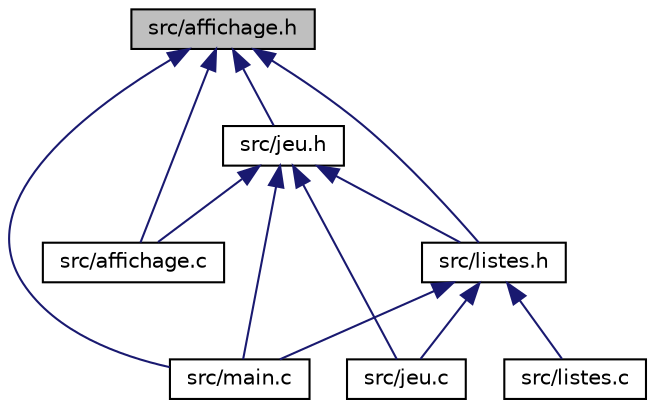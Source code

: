 digraph "src/affichage.h"
{
 // LATEX_PDF_SIZE
  edge [fontname="Helvetica",fontsize="10",labelfontname="Helvetica",labelfontsize="10"];
  node [fontname="Helvetica",fontsize="10",shape=record];
  Node1 [label="src/affichage.h",height=0.2,width=0.4,color="black", fillcolor="grey75", style="filled", fontcolor="black",tooltip="fichier de l'ensemble des appels des fonctions pour l'affichage"];
  Node1 -> Node2 [dir="back",color="midnightblue",fontsize="10",style="solid"];
  Node2 [label="src/affichage.c",height=0.2,width=0.4,color="black", fillcolor="white", style="filled",URL="$affichage_8c.html",tooltip="Fichier de l'ensemble des fonctions pour l'affichage."];
  Node1 -> Node3 [dir="back",color="midnightblue",fontsize="10",style="solid"];
  Node3 [label="src/jeu.h",height=0.2,width=0.4,color="black", fillcolor="white", style="filled",URL="$jeu_8h.html",tooltip="fichier de l'ensemble des appels de fonctions pour le bon fonctionnement du jeu"];
  Node3 -> Node2 [dir="back",color="midnightblue",fontsize="10",style="solid"];
  Node3 -> Node4 [dir="back",color="midnightblue",fontsize="10",style="solid"];
  Node4 [label="src/jeu.c",height=0.2,width=0.4,color="black", fillcolor="white", style="filled",URL="$jeu_8c.html",tooltip="fichier qui contient l'ensemble des fonctions et procedure pour le jeu"];
  Node3 -> Node5 [dir="back",color="midnightblue",fontsize="10",style="solid"];
  Node5 [label="src/listes.h",height=0.2,width=0.4,color="black", fillcolor="white", style="filled",URL="$listes_8h.html",tooltip="Fichier d'appel de l'ensemble de fonctions qui permet l'utilisation des listes."];
  Node5 -> Node4 [dir="back",color="midnightblue",fontsize="10",style="solid"];
  Node5 -> Node6 [dir="back",color="midnightblue",fontsize="10",style="solid"];
  Node6 [label="src/listes.c",height=0.2,width=0.4,color="black", fillcolor="white", style="filled",URL="$listes_8c.html",tooltip="Fichier de l'ensemble de fonctions qui permet l'utilisation des listes."];
  Node5 -> Node7 [dir="back",color="midnightblue",fontsize="10",style="solid"];
  Node7 [label="src/main.c",height=0.2,width=0.4,color="black", fillcolor="white", style="filled",URL="$main_8c.html",tooltip="fichier main"];
  Node3 -> Node7 [dir="back",color="midnightblue",fontsize="10",style="solid"];
  Node1 -> Node5 [dir="back",color="midnightblue",fontsize="10",style="solid"];
  Node1 -> Node7 [dir="back",color="midnightblue",fontsize="10",style="solid"];
}
